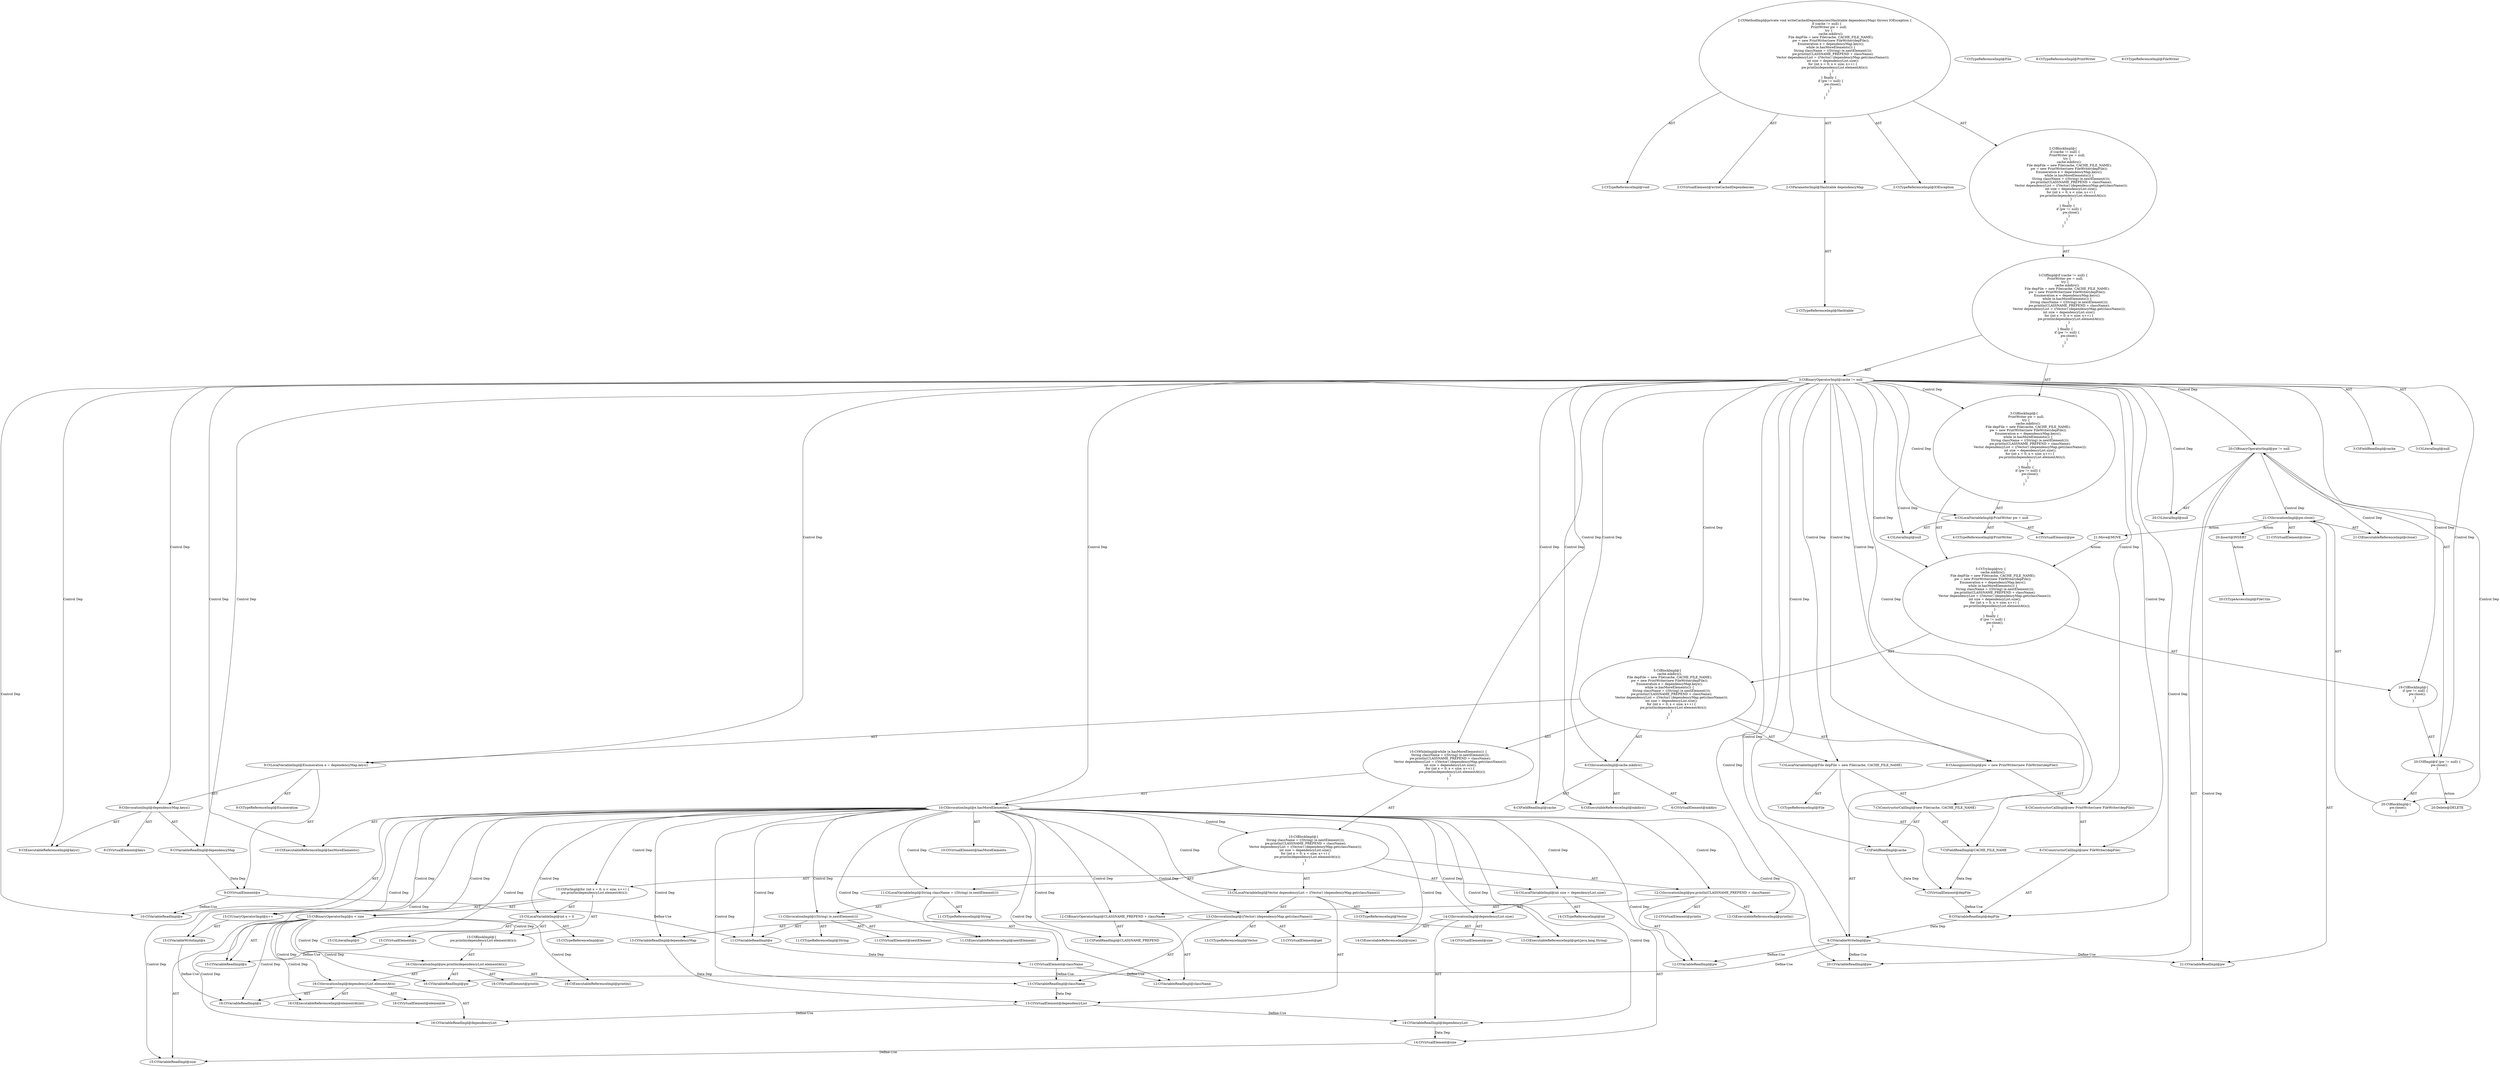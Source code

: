digraph "writeCachedDependencies#?,Hashtable" {
0 [label="2:CtTypeReferenceImpl@void" shape=ellipse]
1 [label="2:CtVirtualElement@writeCachedDependencies" shape=ellipse]
2 [label="2:CtParameterImpl@Hashtable dependencyMap" shape=ellipse]
3 [label="2:CtTypeReferenceImpl@Hashtable" shape=ellipse]
4 [label="2:CtTypeReferenceImpl@IOException" shape=ellipse]
5 [label="3:CtFieldReadImpl@cache" shape=ellipse]
6 [label="3:CtLiteralImpl@null" shape=ellipse]
7 [label="3:CtBinaryOperatorImpl@cache != null" shape=ellipse]
8 [label="4:CtTypeReferenceImpl@PrintWriter" shape=ellipse]
9 [label="4:CtLiteralImpl@null" shape=ellipse]
10 [label="4:CtVirtualElement@pw" shape=ellipse]
11 [label="4:CtLocalVariableImpl@PrintWriter pw = null" shape=ellipse]
12 [label="6:CtExecutableReferenceImpl@mkdirs()" shape=ellipse]
13 [label="6:CtVirtualElement@mkdirs" shape=ellipse]
14 [label="6:CtFieldReadImpl@cache" shape=ellipse]
15 [label="6:CtInvocationImpl@cache.mkdirs()" shape=ellipse]
16 [label="7:CtTypeReferenceImpl@File" shape=ellipse]
17 [label="7:CtTypeReferenceImpl@File" shape=ellipse]
18 [label="7:CtFieldReadImpl@cache" shape=ellipse]
19 [label="7:CtFieldReadImpl@CACHE_FILE_NAME" shape=ellipse]
20 [label="7:CtConstructorCallImpl@new File(cache, CACHE_FILE_NAME)" shape=ellipse]
21 [label="7:CtVirtualElement@depFile" shape=ellipse]
22 [label="7:CtLocalVariableImpl@File depFile = new File(cache, CACHE_FILE_NAME)" shape=ellipse]
23 [label="8:CtVariableWriteImpl@pw" shape=ellipse]
24 [label="8:CtTypeReferenceImpl@PrintWriter" shape=ellipse]
25 [label="8:CtTypeReferenceImpl@FileWriter" shape=ellipse]
26 [label="8:CtVariableReadImpl@depFile" shape=ellipse]
27 [label="8:CtConstructorCallImpl@new FileWriter(depFile)" shape=ellipse]
28 [label="8:CtConstructorCallImpl@new PrintWriter(new FileWriter(depFile))" shape=ellipse]
29 [label="8:CtAssignmentImpl@pw = new PrintWriter(new FileWriter(depFile))" shape=ellipse]
30 [label="9:CtTypeReferenceImpl@Enumeration" shape=ellipse]
31 [label="9:CtExecutableReferenceImpl@keys()" shape=ellipse]
32 [label="9:CtVirtualElement@keys" shape=ellipse]
33 [label="9:CtVariableReadImpl@dependencyMap" shape=ellipse]
34 [label="9:CtInvocationImpl@dependencyMap.keys()" shape=ellipse]
35 [label="9:CtVirtualElement@e" shape=ellipse]
36 [label="9:CtLocalVariableImpl@Enumeration e = dependencyMap.keys()" shape=ellipse]
37 [label="10:CtExecutableReferenceImpl@hasMoreElements()" shape=ellipse]
38 [label="10:CtVirtualElement@hasMoreElements" shape=ellipse]
39 [label="10:CtVariableReadImpl@e" shape=ellipse]
40 [label="10:CtInvocationImpl@e.hasMoreElements()" shape=ellipse]
41 [label="11:CtTypeReferenceImpl@String" shape=ellipse]
42 [label="11:CtExecutableReferenceImpl@nextElement()" shape=ellipse]
43 [label="11:CtVirtualElement@nextElement" shape=ellipse]
44 [label="11:CtVariableReadImpl@e" shape=ellipse]
45 [label="11:CtInvocationImpl@((String) (e.nextElement()))" shape=ellipse]
46 [label="11:CtTypeReferenceImpl@String" shape=ellipse]
47 [label="11:CtVirtualElement@className" shape=ellipse]
48 [label="11:CtLocalVariableImpl@String className = ((String) (e.nextElement()))" shape=ellipse]
49 [label="12:CtExecutableReferenceImpl@println()" shape=ellipse]
50 [label="12:CtVirtualElement@println" shape=ellipse]
51 [label="12:CtVariableReadImpl@pw" shape=ellipse]
52 [label="12:CtFieldReadImpl@CLASSNAME_PREPEND" shape=ellipse]
53 [label="12:CtVariableReadImpl@className" shape=ellipse]
54 [label="12:CtBinaryOperatorImpl@CLASSNAME_PREPEND + className" shape=ellipse]
55 [label="12:CtInvocationImpl@pw.println(CLASSNAME_PREPEND + className)" shape=ellipse]
56 [label="13:CtTypeReferenceImpl@Vector" shape=ellipse]
57 [label="13:CtExecutableReferenceImpl@get(java.lang.String)" shape=ellipse]
58 [label="13:CtVirtualElement@get" shape=ellipse]
59 [label="13:CtVariableReadImpl@dependencyMap" shape=ellipse]
60 [label="13:CtVariableReadImpl@className" shape=ellipse]
61 [label="13:CtInvocationImpl@((Vector) (dependencyMap.get(className)))" shape=ellipse]
62 [label="13:CtTypeReferenceImpl@Vector" shape=ellipse]
63 [label="13:CtVirtualElement@dependencyList" shape=ellipse]
64 [label="13:CtLocalVariableImpl@Vector dependencyList = ((Vector) (dependencyMap.get(className)))" shape=ellipse]
65 [label="14:CtTypeReferenceImpl@int" shape=ellipse]
66 [label="14:CtExecutableReferenceImpl@size()" shape=ellipse]
67 [label="14:CtVirtualElement@size" shape=ellipse]
68 [label="14:CtVariableReadImpl@dependencyList" shape=ellipse]
69 [label="14:CtInvocationImpl@dependencyList.size()" shape=ellipse]
70 [label="14:CtVirtualElement@size" shape=ellipse]
71 [label="14:CtLocalVariableImpl@int size = dependencyList.size()" shape=ellipse]
72 [label="15:CtTypeReferenceImpl@int" shape=ellipse]
73 [label="15:CtLiteralImpl@0" shape=ellipse]
74 [label="15:CtVirtualElement@x" shape=ellipse]
75 [label="15:CtLocalVariableImpl@int x = 0" shape=ellipse]
76 [label="15:CtVariableReadImpl@x" shape=ellipse]
77 [label="15:CtVariableReadImpl@size" shape=ellipse]
78 [label="15:CtBinaryOperatorImpl@x < size" shape=ellipse]
79 [label="15:CtVariableWriteImpl@x" shape=ellipse]
80 [label="15:CtUnaryOperatorImpl@x++" shape=ellipse]
81 [label="16:CtExecutableReferenceImpl@println()" shape=ellipse]
82 [label="16:CtVirtualElement@println" shape=ellipse]
83 [label="16:CtVariableReadImpl@pw" shape=ellipse]
84 [label="16:CtExecutableReferenceImpl@elementAt(int)" shape=ellipse]
85 [label="16:CtVirtualElement@elementAt" shape=ellipse]
86 [label="16:CtVariableReadImpl@dependencyList" shape=ellipse]
87 [label="16:CtVariableReadImpl@x" shape=ellipse]
88 [label="16:CtInvocationImpl@dependencyList.elementAt(x)" shape=ellipse]
89 [label="16:CtInvocationImpl@pw.println(dependencyList.elementAt(x))" shape=ellipse]
90 [label="15:CtBlockImpl@\{
    pw.println(dependencyList.elementAt(x));
\}" shape=ellipse]
91 [label="15:CtForImpl@for (int x = 0; x < size; x++) \{
    pw.println(dependencyList.elementAt(x));
\}" shape=ellipse]
92 [label="10:CtBlockImpl@\{
    String className = ((String) (e.nextElement()));
    pw.println(CLASSNAME_PREPEND + className);
    Vector dependencyList = ((Vector) (dependencyMap.get(className)));
    int size = dependencyList.size();
    for (int x = 0; x < size; x++) \{
        pw.println(dependencyList.elementAt(x));
    \}
\}" shape=ellipse]
93 [label="10:CtWhileImpl@while (e.hasMoreElements()) \{
    String className = ((String) (e.nextElement()));
    pw.println(CLASSNAME_PREPEND + className);
    Vector dependencyList = ((Vector) (dependencyMap.get(className)));
    int size = dependencyList.size();
    for (int x = 0; x < size; x++) \{
        pw.println(dependencyList.elementAt(x));
    \}
\} " shape=ellipse]
94 [label="5:CtBlockImpl@\{
    cache.mkdirs();
    File depFile = new File(cache, CACHE_FILE_NAME);
    pw = new PrintWriter(new FileWriter(depFile));
    Enumeration e = dependencyMap.keys();
    while (e.hasMoreElements()) \{
        String className = ((String) (e.nextElement()));
        pw.println(CLASSNAME_PREPEND + className);
        Vector dependencyList = ((Vector) (dependencyMap.get(className)));
        int size = dependencyList.size();
        for (int x = 0; x < size; x++) \{
            pw.println(dependencyList.elementAt(x));
        \}
    \} 
\}" shape=ellipse]
95 [label="20:CtVariableReadImpl@pw" shape=ellipse]
96 [label="20:CtLiteralImpl@null" shape=ellipse]
97 [label="20:CtBinaryOperatorImpl@pw != null" shape=ellipse]
98 [label="21:CtExecutableReferenceImpl@close()" shape=ellipse]
99 [label="21:CtVirtualElement@close" shape=ellipse]
100 [label="21:CtVariableReadImpl@pw" shape=ellipse]
101 [label="21:CtInvocationImpl@pw.close()" shape=ellipse]
102 [label="20:CtBlockImpl@\{
    pw.close();
\}" shape=ellipse]
103 [label="20:CtIfImpl@if (pw != null) \{
    pw.close();
\}" shape=ellipse]
104 [label="19:CtBlockImpl@\{
    if (pw != null) \{
        pw.close();
    \}
\}" shape=ellipse]
105 [label="5:CtTryImpl@try \{
    cache.mkdirs();
    File depFile = new File(cache, CACHE_FILE_NAME);
    pw = new PrintWriter(new FileWriter(depFile));
    Enumeration e = dependencyMap.keys();
    while (e.hasMoreElements()) \{
        String className = ((String) (e.nextElement()));
        pw.println(CLASSNAME_PREPEND + className);
        Vector dependencyList = ((Vector) (dependencyMap.get(className)));
        int size = dependencyList.size();
        for (int x = 0; x < size; x++) \{
            pw.println(dependencyList.elementAt(x));
        \}
    \} 
\} finally \{
    if (pw != null) \{
        pw.close();
    \}
\}" shape=ellipse]
106 [label="3:CtBlockImpl@\{
    PrintWriter pw = null;
    try \{
        cache.mkdirs();
        File depFile = new File(cache, CACHE_FILE_NAME);
        pw = new PrintWriter(new FileWriter(depFile));
        Enumeration e = dependencyMap.keys();
        while (e.hasMoreElements()) \{
            String className = ((String) (e.nextElement()));
            pw.println(CLASSNAME_PREPEND + className);
            Vector dependencyList = ((Vector) (dependencyMap.get(className)));
            int size = dependencyList.size();
            for (int x = 0; x < size; x++) \{
                pw.println(dependencyList.elementAt(x));
            \}
        \} 
    \} finally \{
        if (pw != null) \{
            pw.close();
        \}
    \}
\}" shape=ellipse]
107 [label="3:CtIfImpl@if (cache != null) \{
    PrintWriter pw = null;
    try \{
        cache.mkdirs();
        File depFile = new File(cache, CACHE_FILE_NAME);
        pw = new PrintWriter(new FileWriter(depFile));
        Enumeration e = dependencyMap.keys();
        while (e.hasMoreElements()) \{
            String className = ((String) (e.nextElement()));
            pw.println(CLASSNAME_PREPEND + className);
            Vector dependencyList = ((Vector) (dependencyMap.get(className)));
            int size = dependencyList.size();
            for (int x = 0; x < size; x++) \{
                pw.println(dependencyList.elementAt(x));
            \}
        \} 
    \} finally \{
        if (pw != null) \{
            pw.close();
        \}
    \}
\}" shape=ellipse]
108 [label="2:CtBlockImpl@\{
    if (cache != null) \{
        PrintWriter pw = null;
        try \{
            cache.mkdirs();
            File depFile = new File(cache, CACHE_FILE_NAME);
            pw = new PrintWriter(new FileWriter(depFile));
            Enumeration e = dependencyMap.keys();
            while (e.hasMoreElements()) \{
                String className = ((String) (e.nextElement()));
                pw.println(CLASSNAME_PREPEND + className);
                Vector dependencyList = ((Vector) (dependencyMap.get(className)));
                int size = dependencyList.size();
                for (int x = 0; x < size; x++) \{
                    pw.println(dependencyList.elementAt(x));
                \}
            \} 
        \} finally \{
            if (pw != null) \{
                pw.close();
            \}
        \}
    \}
\}" shape=ellipse]
109 [label="2:CtMethodImpl@private void writeCachedDependencies(Hashtable dependencyMap) throws IOException \{
    if (cache != null) \{
        PrintWriter pw = null;
        try \{
            cache.mkdirs();
            File depFile = new File(cache, CACHE_FILE_NAME);
            pw = new PrintWriter(new FileWriter(depFile));
            Enumeration e = dependencyMap.keys();
            while (e.hasMoreElements()) \{
                String className = ((String) (e.nextElement()));
                pw.println(CLASSNAME_PREPEND + className);
                Vector dependencyList = ((Vector) (dependencyMap.get(className)));
                int size = dependencyList.size();
                for (int x = 0; x < size; x++) \{
                    pw.println(dependencyList.elementAt(x));
                \}
            \} 
        \} finally \{
            if (pw != null) \{
                pw.close();
            \}
        \}
    \}
\}" shape=ellipse]
110 [label="20:Delete@DELETE" shape=ellipse]
111 [label="20:Insert@INSERT" shape=ellipse]
112 [label="20:CtTypeAccessImpl@FileUtils" shape=ellipse]
113 [label="21:Move@MOVE" shape=ellipse]
2 -> 3 [label="AST"];
7 -> 5 [label="AST"];
7 -> 6 [label="AST"];
7 -> 106 [label="Control Dep"];
7 -> 11 [label="Control Dep"];
7 -> 9 [label="Control Dep"];
7 -> 105 [label="Control Dep"];
7 -> 94 [label="Control Dep"];
7 -> 15 [label="Control Dep"];
7 -> 12 [label="Control Dep"];
7 -> 14 [label="Control Dep"];
7 -> 22 [label="Control Dep"];
7 -> 20 [label="Control Dep"];
7 -> 18 [label="Control Dep"];
7 -> 19 [label="Control Dep"];
7 -> 29 [label="Control Dep"];
7 -> 23 [label="Control Dep"];
7 -> 28 [label="Control Dep"];
7 -> 27 [label="Control Dep"];
7 -> 26 [label="Control Dep"];
7 -> 36 [label="Control Dep"];
7 -> 34 [label="Control Dep"];
7 -> 31 [label="Control Dep"];
7 -> 33 [label="Control Dep"];
7 -> 93 [label="Control Dep"];
7 -> 40 [label="Control Dep"];
7 -> 37 [label="Control Dep"];
7 -> 39 [label="Control Dep"];
7 -> 104 [label="Control Dep"];
7 -> 103 [label="Control Dep"];
7 -> 97 [label="Control Dep"];
7 -> 95 [label="Control Dep"];
7 -> 96 [label="Control Dep"];
11 -> 10 [label="AST"];
11 -> 8 [label="AST"];
11 -> 9 [label="AST"];
15 -> 13 [label="AST"];
15 -> 14 [label="AST"];
15 -> 12 [label="AST"];
18 -> 21 [label="Data Dep"];
19 -> 21 [label="Data Dep"];
20 -> 18 [label="AST"];
20 -> 19 [label="AST"];
21 -> 26 [label="Define-Use"];
22 -> 21 [label="AST"];
22 -> 16 [label="AST"];
22 -> 20 [label="AST"];
23 -> 51 [label="Define-Use"];
23 -> 83 [label="Define-Use"];
23 -> 95 [label="Define-Use"];
23 -> 100 [label="Define-Use"];
26 -> 23 [label="Data Dep"];
27 -> 26 [label="AST"];
28 -> 27 [label="AST"];
29 -> 23 [label="AST"];
29 -> 28 [label="AST"];
33 -> 35 [label="Data Dep"];
34 -> 32 [label="AST"];
34 -> 33 [label="AST"];
34 -> 31 [label="AST"];
35 -> 39 [label="Define-Use"];
35 -> 44 [label="Define-Use"];
36 -> 35 [label="AST"];
36 -> 30 [label="AST"];
36 -> 34 [label="AST"];
40 -> 38 [label="AST"];
40 -> 39 [label="AST"];
40 -> 37 [label="AST"];
40 -> 92 [label="Control Dep"];
40 -> 48 [label="Control Dep"];
40 -> 45 [label="Control Dep"];
40 -> 42 [label="Control Dep"];
40 -> 44 [label="Control Dep"];
40 -> 55 [label="Control Dep"];
40 -> 49 [label="Control Dep"];
40 -> 51 [label="Control Dep"];
40 -> 54 [label="Control Dep"];
40 -> 52 [label="Control Dep"];
40 -> 53 [label="Control Dep"];
40 -> 64 [label="Control Dep"];
40 -> 61 [label="Control Dep"];
40 -> 57 [label="Control Dep"];
40 -> 59 [label="Control Dep"];
40 -> 60 [label="Control Dep"];
40 -> 71 [label="Control Dep"];
40 -> 69 [label="Control Dep"];
40 -> 66 [label="Control Dep"];
40 -> 68 [label="Control Dep"];
40 -> 91 [label="Control Dep"];
40 -> 75 [label="Control Dep"];
40 -> 73 [label="Control Dep"];
40 -> 78 [label="Control Dep"];
40 -> 76 [label="Control Dep"];
40 -> 77 [label="Control Dep"];
40 -> 80 [label="Control Dep"];
40 -> 79 [label="Control Dep"];
44 -> 47 [label="Data Dep"];
45 -> 43 [label="AST"];
45 -> 46 [label="AST"];
45 -> 44 [label="AST"];
45 -> 42 [label="AST"];
47 -> 53 [label="Define-Use"];
47 -> 60 [label="Define-Use"];
48 -> 47 [label="AST"];
48 -> 41 [label="AST"];
48 -> 45 [label="AST"];
54 -> 52 [label="AST"];
54 -> 53 [label="AST"];
55 -> 50 [label="AST"];
55 -> 51 [label="AST"];
55 -> 49 [label="AST"];
55 -> 54 [label="AST"];
59 -> 63 [label="Data Dep"];
60 -> 63 [label="Data Dep"];
61 -> 58 [label="AST"];
61 -> 62 [label="AST"];
61 -> 59 [label="AST"];
61 -> 57 [label="AST"];
61 -> 60 [label="AST"];
63 -> 68 [label="Define-Use"];
63 -> 86 [label="Define-Use"];
64 -> 63 [label="AST"];
64 -> 56 [label="AST"];
64 -> 61 [label="AST"];
68 -> 70 [label="Data Dep"];
69 -> 67 [label="AST"];
69 -> 68 [label="AST"];
69 -> 66 [label="AST"];
70 -> 77 [label="Define-Use"];
71 -> 70 [label="AST"];
71 -> 65 [label="AST"];
71 -> 69 [label="AST"];
74 -> 76 [label="Define-Use"];
75 -> 74 [label="AST"];
75 -> 72 [label="AST"];
75 -> 73 [label="AST"];
78 -> 76 [label="AST"];
78 -> 77 [label="AST"];
78 -> 90 [label="Control Dep"];
78 -> 89 [label="Control Dep"];
78 -> 81 [label="Control Dep"];
78 -> 83 [label="Control Dep"];
78 -> 88 [label="Control Dep"];
78 -> 84 [label="Control Dep"];
78 -> 86 [label="Control Dep"];
78 -> 87 [label="Control Dep"];
79 -> 87 [label="Define-Use"];
80 -> 79 [label="AST"];
88 -> 85 [label="AST"];
88 -> 86 [label="AST"];
88 -> 84 [label="AST"];
88 -> 87 [label="AST"];
89 -> 82 [label="AST"];
89 -> 83 [label="AST"];
89 -> 81 [label="AST"];
89 -> 88 [label="AST"];
90 -> 89 [label="AST"];
91 -> 75 [label="AST"];
91 -> 78 [label="AST"];
91 -> 80 [label="AST"];
91 -> 90 [label="AST"];
92 -> 48 [label="AST"];
92 -> 55 [label="AST"];
92 -> 64 [label="AST"];
92 -> 71 [label="AST"];
92 -> 91 [label="AST"];
93 -> 40 [label="AST"];
93 -> 92 [label="AST"];
94 -> 15 [label="AST"];
94 -> 22 [label="AST"];
94 -> 29 [label="AST"];
94 -> 36 [label="AST"];
94 -> 93 [label="AST"];
97 -> 95 [label="AST"];
97 -> 96 [label="AST"];
97 -> 102 [label="Control Dep"];
97 -> 101 [label="Control Dep"];
97 -> 98 [label="Control Dep"];
97 -> 100 [label="Control Dep"];
101 -> 99 [label="AST"];
101 -> 100 [label="AST"];
101 -> 98 [label="AST"];
101 -> 111 [label="Action"];
101 -> 113 [label="Action"];
102 -> 101 [label="AST"];
103 -> 97 [label="AST"];
103 -> 102 [label="AST"];
103 -> 110 [label="Action"];
104 -> 103 [label="AST"];
105 -> 94 [label="AST"];
105 -> 104 [label="AST"];
106 -> 11 [label="AST"];
106 -> 105 [label="AST"];
107 -> 7 [label="AST"];
107 -> 106 [label="AST"];
108 -> 107 [label="AST"];
109 -> 1 [label="AST"];
109 -> 0 [label="AST"];
109 -> 2 [label="AST"];
109 -> 4 [label="AST"];
109 -> 108 [label="AST"];
111 -> 112 [label="Action"];
113 -> 105 [label="Action"];
}